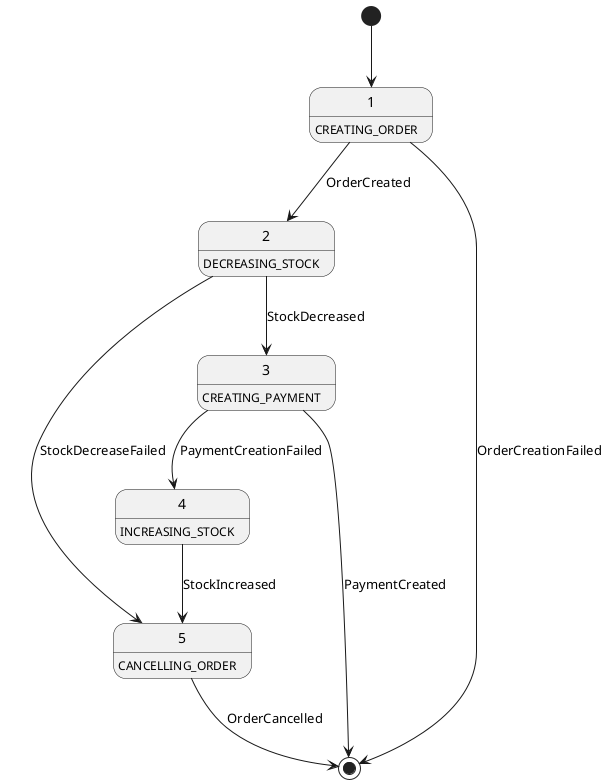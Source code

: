 @startuml
1 : CREATING_ORDER
5 : CANCELLING_ORDER
2 : DECREASING_STOCK
4 : INCREASING_STOCK
3 : CREATING_PAYMENT

[*] --> 1
1 --> 2 : OrderCreated
2 --> 3 : StockDecreased
3 --> [*] : PaymentCreated

3 --> 4  : PaymentCreationFailed
4 --> 5 : StockIncreased
5 --> [*] : OrderCancelled

2 --> 5 : StockDecreaseFailed
1 --> [*] : OrderCreationFailed
@enduml